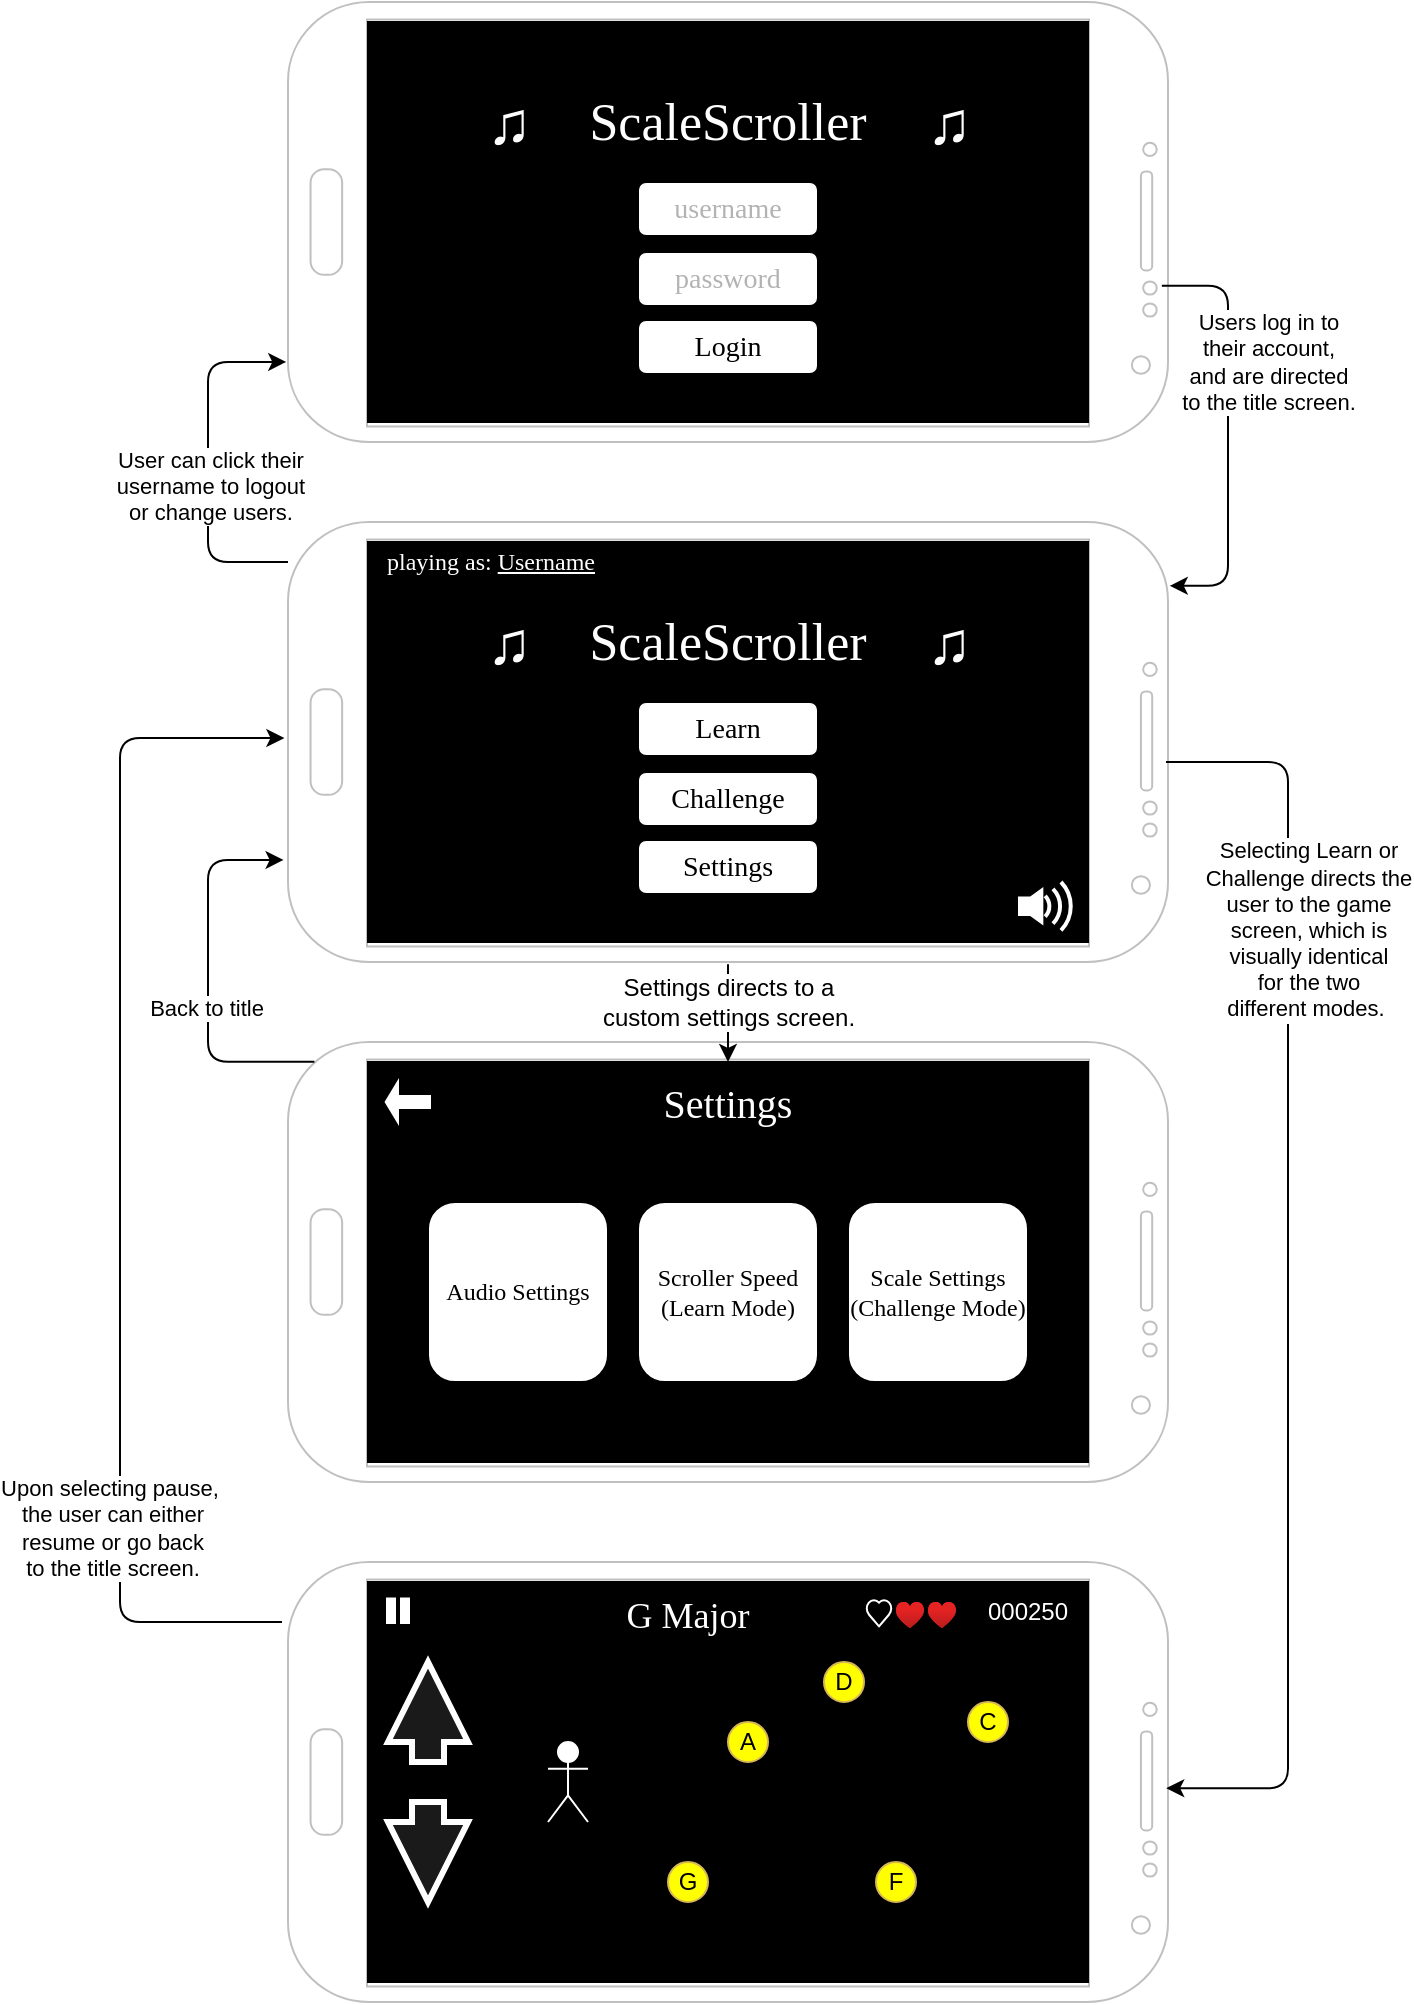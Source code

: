 <mxfile version="13.8.1" type="device"><diagram id="0OVlPYoQBOoQEo0D64S6" name="Page-1"><mxGraphModel dx="460" dy="752" grid="1" gridSize="10" guides="1" tooltips="1" connect="1" arrows="1" fold="1" page="1" pageScale="1" pageWidth="850" pageHeight="1100" math="0" shadow="0"><root><mxCell id="0"/><mxCell id="1" parent="0"/><mxCell id="xfNuSFFdNx6RBjtULfGW-15" value="" style="group" parent="1" vertex="1" connectable="0"><mxGeometry x="180" y="280" width="440" height="220" as="geometry"/></mxCell><mxCell id="xfNuSFFdNx6RBjtULfGW-1" value="" style="verticalLabelPosition=bottom;verticalAlign=top;html=1;shadow=0;dashed=0;strokeWidth=1;shape=mxgraph.android.phone2;strokeColor=#c0c0c0;direction=south;" parent="xfNuSFFdNx6RBjtULfGW-15" vertex="1"><mxGeometry width="440" height="220" as="geometry"/></mxCell><mxCell id="xfNuSFFdNx6RBjtULfGW-3" value="" style="rounded=0;whiteSpace=wrap;html=1;fillColor=#000000;" parent="xfNuSFFdNx6RBjtULfGW-15" vertex="1"><mxGeometry x="40" y="10" width="360" height="200" as="geometry"/></mxCell><mxCell id="xfNuSFFdNx6RBjtULfGW-4" value="&lt;font style=&quot;font-size: 26px&quot; color=&quot;#ffffff&quot; face=&quot;Georgia&quot;&gt;ScaleScroller&lt;/font&gt;" style="text;html=1;align=center;verticalAlign=middle;whiteSpace=wrap;rounded=0;" parent="xfNuSFFdNx6RBjtULfGW-15" vertex="1"><mxGeometry x="140" y="40" width="160" height="40" as="geometry"/></mxCell><mxCell id="xfNuSFFdNx6RBjtULfGW-6" value="&lt;font style=&quot;font-size: 30px&quot;&gt;♫&lt;/font&gt;" style="text;html=1;align=center;verticalAlign=middle;resizable=0;points=[];autosize=1;fontColor=#FFFFFF;" parent="xfNuSFFdNx6RBjtULfGW-15" vertex="1"><mxGeometry x="90" y="45" width="40" height="30" as="geometry"/></mxCell><mxCell id="xfNuSFFdNx6RBjtULfGW-7" value="&lt;font style=&quot;font-size: 30px&quot;&gt;♫&lt;/font&gt;" style="text;html=1;align=center;verticalAlign=middle;resizable=0;points=[];autosize=1;fontColor=#FFFFFF;" parent="xfNuSFFdNx6RBjtULfGW-15" vertex="1"><mxGeometry x="310" y="45" width="40" height="30" as="geometry"/></mxCell><mxCell id="xfNuSFFdNx6RBjtULfGW-8" value="" style="rounded=1;whiteSpace=wrap;html=1;" parent="xfNuSFFdNx6RBjtULfGW-15" vertex="1"><mxGeometry x="175" y="90" width="90" height="27" as="geometry"/></mxCell><mxCell id="xfNuSFFdNx6RBjtULfGW-9" value="" style="rounded=1;whiteSpace=wrap;html=1;" parent="xfNuSFFdNx6RBjtULfGW-15" vertex="1"><mxGeometry x="175" y="125" width="90" height="27" as="geometry"/></mxCell><mxCell id="xfNuSFFdNx6RBjtULfGW-10" value="" style="rounded=1;whiteSpace=wrap;html=1;" parent="xfNuSFFdNx6RBjtULfGW-15" vertex="1"><mxGeometry x="175" y="159" width="90" height="27" as="geometry"/></mxCell><mxCell id="xfNuSFFdNx6RBjtULfGW-11" value="&lt;font style=&quot;font-size: 14px&quot; face=&quot;Georgia&quot;&gt;Learn&lt;/font&gt;" style="text;html=1;strokeColor=none;fillColor=none;align=center;verticalAlign=middle;whiteSpace=wrap;rounded=0;" parent="xfNuSFFdNx6RBjtULfGW-15" vertex="1"><mxGeometry x="170" y="93.5" width="100" height="20" as="geometry"/></mxCell><mxCell id="xfNuSFFdNx6RBjtULfGW-12" value="&lt;font style=&quot;font-size: 14px&quot; face=&quot;Georgia&quot;&gt;Challenge&lt;/font&gt;" style="text;html=1;strokeColor=none;fillColor=none;align=center;verticalAlign=middle;whiteSpace=wrap;rounded=0;" parent="xfNuSFFdNx6RBjtULfGW-15" vertex="1"><mxGeometry x="170" y="128.5" width="100" height="20" as="geometry"/></mxCell><mxCell id="xfNuSFFdNx6RBjtULfGW-13" value="&lt;font style=&quot;font-size: 14px&quot; face=&quot;Georgia&quot;&gt;Settings&lt;/font&gt;" style="text;html=1;strokeColor=none;fillColor=none;align=center;verticalAlign=middle;whiteSpace=wrap;rounded=0;" parent="xfNuSFFdNx6RBjtULfGW-15" vertex="1"><mxGeometry x="170" y="162.5" width="100" height="20" as="geometry"/></mxCell><mxCell id="xfNuSFFdNx6RBjtULfGW-14" value="" style="html=1;verticalLabelPosition=bottom;align=center;labelBackgroundColor=#ffffff;verticalAlign=top;strokeWidth=2;shadow=0;dashed=0;shape=mxgraph.ios7.icons.volume_2;pointerEvents=1;fontColor=#FFFFFF;fillColor=#FFFFFF;strokeColor=#FFFFFF;" parent="xfNuSFFdNx6RBjtULfGW-15" vertex="1"><mxGeometry x="366" y="180" width="27" height="24.2" as="geometry"/></mxCell><mxCell id="xfNuSFFdNx6RBjtULfGW-140" value="&lt;font face=&quot;Georgia&quot;&gt;playing as: &lt;u&gt;Username&lt;/u&gt;&lt;/font&gt;" style="text;html=1;align=center;verticalAlign=middle;resizable=0;points=[];autosize=1;fontColor=#FFFFFF;" parent="xfNuSFFdNx6RBjtULfGW-15" vertex="1"><mxGeometry x="36" y="10" width="130" height="20" as="geometry"/></mxCell><mxCell id="xfNuSFFdNx6RBjtULfGW-17" value="" style="group" parent="1" vertex="1" connectable="0"><mxGeometry x="180" y="540" width="440" height="338" as="geometry"/></mxCell><mxCell id="xfNuSFFdNx6RBjtULfGW-144" value="" style="group" parent="xfNuSFFdNx6RBjtULfGW-17" vertex="1" connectable="0"><mxGeometry width="440" height="220" as="geometry"/></mxCell><mxCell id="xfNuSFFdNx6RBjtULfGW-18" value="" style="verticalLabelPosition=bottom;verticalAlign=top;html=1;shadow=0;dashed=0;strokeWidth=1;shape=mxgraph.android.phone2;strokeColor=#c0c0c0;direction=south;" parent="xfNuSFFdNx6RBjtULfGW-144" vertex="1"><mxGeometry width="440" height="220" as="geometry"/></mxCell><mxCell id="xfNuSFFdNx6RBjtULfGW-19" value="" style="rounded=0;whiteSpace=wrap;html=1;fillColor=#000000;" parent="xfNuSFFdNx6RBjtULfGW-144" vertex="1"><mxGeometry x="40" y="10" width="360" height="200" as="geometry"/></mxCell><mxCell id="xfNuSFFdNx6RBjtULfGW-20" value="&lt;font style=&quot;font-size: 20px&quot; color=&quot;#ffffff&quot; face=&quot;Georgia&quot;&gt;Settings&lt;/font&gt;" style="text;html=1;align=center;verticalAlign=middle;whiteSpace=wrap;rounded=0;" parent="xfNuSFFdNx6RBjtULfGW-144" vertex="1"><mxGeometry x="140" y="10" width="160" height="40" as="geometry"/></mxCell><mxCell id="xfNuSFFdNx6RBjtULfGW-23" value="&lt;font face=&quot;Georgia&quot;&gt;Audio Settings&lt;/font&gt;" style="rounded=1;whiteSpace=wrap;html=1;" parent="xfNuSFFdNx6RBjtULfGW-144" vertex="1"><mxGeometry x="70" y="80" width="90" height="90" as="geometry"/></mxCell><mxCell id="xfNuSFFdNx6RBjtULfGW-36" value="&lt;span&gt;&lt;font face=&quot;Georgia&quot;&gt;Scale Settings (Challenge Mode)&lt;/font&gt;&lt;/span&gt;" style="rounded=1;whiteSpace=wrap;html=1;" parent="xfNuSFFdNx6RBjtULfGW-144" vertex="1"><mxGeometry x="280" y="80" width="90" height="90" as="geometry"/></mxCell><mxCell id="xfNuSFFdNx6RBjtULfGW-35" value="&lt;font face=&quot;Georgia&quot;&gt;Scroller Speed&lt;br&gt;(Learn Mode)&lt;/font&gt;" style="rounded=1;whiteSpace=wrap;html=1;" parent="xfNuSFFdNx6RBjtULfGW-144" vertex="1"><mxGeometry x="175" y="80" width="90" height="90" as="geometry"/></mxCell><mxCell id="xfNuSFFdNx6RBjtULfGW-141" value="" style="shape=singleArrow;direction=west;whiteSpace=wrap;html=1;sketch=0;strokeColor=#FFFFFF;strokeWidth=3;fillColor=#ffffff;fontColor=#FFFFFF;" parent="xfNuSFFdNx6RBjtULfGW-144" vertex="1"><mxGeometry x="50" y="23.36" width="20" height="13.28" as="geometry"/></mxCell><mxCell id="xfNuSFFdNx6RBjtULfGW-37" value="" style="group" parent="1" vertex="1" connectable="0"><mxGeometry x="180" y="800" width="440" height="220" as="geometry"/></mxCell><mxCell id="xfNuSFFdNx6RBjtULfGW-38" value="" style="verticalLabelPosition=bottom;verticalAlign=top;html=1;shadow=0;dashed=0;strokeWidth=1;shape=mxgraph.android.phone2;strokeColor=#c0c0c0;direction=south;" parent="xfNuSFFdNx6RBjtULfGW-37" vertex="1"><mxGeometry width="440" height="220" as="geometry"/></mxCell><mxCell id="xfNuSFFdNx6RBjtULfGW-39" value="" style="rounded=0;whiteSpace=wrap;html=1;fillColor=#000000;" parent="xfNuSFFdNx6RBjtULfGW-37" vertex="1"><mxGeometry x="40" y="10" width="360" height="200" as="geometry"/></mxCell><mxCell id="xfNuSFFdNx6RBjtULfGW-50" value="Actor" style="shape=umlActor;verticalLabelPosition=bottom;verticalAlign=top;html=1;outlineConnect=0;textOpacity=0;strokeColor=#FFFFFF;" parent="xfNuSFFdNx6RBjtULfGW-37" vertex="1"><mxGeometry x="130" y="90" width="20" height="40" as="geometry"/></mxCell><mxCell id="xfNuSFFdNx6RBjtULfGW-51" value="" style="html=1;shadow=0;dashed=0;align=center;verticalAlign=middle;shape=mxgraph.arrows2.arrow;dy=0.6;dx=40;direction=north;notch=0;fillColor=#1A1A1A;strokeColor=#FFFFFF;strokeWidth=3;" parent="xfNuSFFdNx6RBjtULfGW-37" vertex="1"><mxGeometry x="50" y="50" width="40" height="50" as="geometry"/></mxCell><mxCell id="xfNuSFFdNx6RBjtULfGW-52" value="" style="html=1;shadow=0;dashed=0;align=center;verticalAlign=middle;shape=mxgraph.arrows2.arrow;dy=0.6;dx=40;direction=south;notch=0;fillColor=#1A1A1A;strokeColor=#FFFFFF;strokeWidth=3;" parent="xfNuSFFdNx6RBjtULfGW-37" vertex="1"><mxGeometry x="50" y="120" width="40" height="50" as="geometry"/></mxCell><mxCell id="xfNuSFFdNx6RBjtULfGW-81" value="" style="shape=image;html=1;verticalAlign=top;verticalLabelPosition=bottom;labelBackgroundColor=#ffffff;imageAspect=0;aspect=fixed;image=https://cdn3.iconfinder.com/data/icons/49handdrawing/128x128/hint.png;sketch=0;strokeColor=#FFFFFF;strokeWidth=3;fillColor=#FFFFFF;fontColor=#FFFFFF;" parent="xfNuSFFdNx6RBjtULfGW-37" vertex="1"><mxGeometry x="130" y="70" width="30" height="30" as="geometry"/></mxCell><mxCell id="xfNuSFFdNx6RBjtULfGW-114" value="&lt;font style=&quot;font-size: 18px&quot; face=&quot;Georgia&quot; color=&quot;#ffffff&quot;&gt;G Major&lt;/font&gt;" style="text;html=1;strokeColor=none;fillColor=none;align=center;verticalAlign=middle;whiteSpace=wrap;rounded=0;" parent="xfNuSFFdNx6RBjtULfGW-37" vertex="1"><mxGeometry x="160" y="16.72" width="80" height="20" as="geometry"/></mxCell><mxCell id="xfNuSFFdNx6RBjtULfGW-115" value="" style="aspect=fixed;html=1;points=[];align=center;image;fontSize=12;image=img/lib/azure2/general/Heart.svg;fillColor=#000000;" parent="xfNuSFFdNx6RBjtULfGW-37" vertex="1"><mxGeometry x="320" y="20" width="14" height="13.13" as="geometry"/></mxCell><mxCell id="xfNuSFFdNx6RBjtULfGW-116" value="" style="aspect=fixed;html=1;points=[];align=center;image;fontSize=12;image=img/lib/azure2/general/Heart.svg;fillColor=#000000;" parent="xfNuSFFdNx6RBjtULfGW-37" vertex="1"><mxGeometry x="304" y="20" width="14" height="13.13" as="geometry"/></mxCell><mxCell id="xfNuSFFdNx6RBjtULfGW-117" value="" style="verticalLabelPosition=bottom;verticalAlign=top;html=1;shape=mxgraph.basic.heart;strokeColor=#FFFFFF;fillColor=#000000;" parent="xfNuSFFdNx6RBjtULfGW-37" vertex="1"><mxGeometry x="289" y="18.72" width="13" height="13.43" as="geometry"/></mxCell><mxCell id="xfNuSFFdNx6RBjtULfGW-118" value="000250" style="text;html=1;strokeColor=none;align=center;verticalAlign=middle;whiteSpace=wrap;rounded=0;fontColor=#FFFFFF;" parent="xfNuSFFdNx6RBjtULfGW-37" vertex="1"><mxGeometry x="350" y="15.43" width="40" height="20" as="geometry"/></mxCell><mxCell id="xfNuSFFdNx6RBjtULfGW-120" value="" style="ellipse;whiteSpace=wrap;html=1;aspect=fixed;strokeColor=#d6b656;fillColor=#FFFF00;" parent="xfNuSFFdNx6RBjtULfGW-37" vertex="1"><mxGeometry x="220" y="80" width="20" height="20" as="geometry"/></mxCell><mxCell id="xfNuSFFdNx6RBjtULfGW-121" value="" style="ellipse;whiteSpace=wrap;html=1;aspect=fixed;strokeColor=#d6b656;fillColor=#FFFF00;" parent="xfNuSFFdNx6RBjtULfGW-37" vertex="1"><mxGeometry x="268" y="50" width="20" height="20" as="geometry"/></mxCell><mxCell id="xfNuSFFdNx6RBjtULfGW-122" value="" style="ellipse;whiteSpace=wrap;html=1;aspect=fixed;strokeColor=#d6b656;fillColor=#FFFF00;" parent="xfNuSFFdNx6RBjtULfGW-37" vertex="1"><mxGeometry x="190" y="150" width="20" height="20" as="geometry"/></mxCell><mxCell id="xfNuSFFdNx6RBjtULfGW-123" value="" style="ellipse;whiteSpace=wrap;html=1;aspect=fixed;strokeColor=#d6b656;fillColor=#FFFF00;" parent="xfNuSFFdNx6RBjtULfGW-37" vertex="1"><mxGeometry x="294" y="150" width="20" height="20" as="geometry"/></mxCell><mxCell id="xfNuSFFdNx6RBjtULfGW-124" value="" style="ellipse;whiteSpace=wrap;html=1;aspect=fixed;strokeColor=#d6b656;fillColor=#FFFF00;" parent="xfNuSFFdNx6RBjtULfGW-37" vertex="1"><mxGeometry x="340" y="70" width="20" height="20" as="geometry"/></mxCell><mxCell id="xfNuSFFdNx6RBjtULfGW-125" value="G" style="text;html=1;strokeColor=none;fillColor=none;align=center;verticalAlign=middle;whiteSpace=wrap;rounded=0;" parent="xfNuSFFdNx6RBjtULfGW-37" vertex="1"><mxGeometry x="190" y="150" width="20" height="20" as="geometry"/></mxCell><mxCell id="xfNuSFFdNx6RBjtULfGW-126" value="C" style="text;html=1;strokeColor=none;fillColor=none;align=center;verticalAlign=middle;whiteSpace=wrap;rounded=0;" parent="xfNuSFFdNx6RBjtULfGW-37" vertex="1"><mxGeometry x="340" y="70" width="20" height="20" as="geometry"/></mxCell><mxCell id="xfNuSFFdNx6RBjtULfGW-127" value="D" style="text;html=1;strokeColor=none;fillColor=none;align=center;verticalAlign=middle;whiteSpace=wrap;rounded=0;" parent="xfNuSFFdNx6RBjtULfGW-37" vertex="1"><mxGeometry x="268" y="50" width="20" height="20" as="geometry"/></mxCell><mxCell id="xfNuSFFdNx6RBjtULfGW-128" value="A" style="text;html=1;strokeColor=none;fillColor=none;align=center;verticalAlign=middle;whiteSpace=wrap;rounded=0;" parent="xfNuSFFdNx6RBjtULfGW-37" vertex="1"><mxGeometry x="220" y="80" width="20" height="20" as="geometry"/></mxCell><mxCell id="xfNuSFFdNx6RBjtULfGW-129" value="F" style="text;html=1;strokeColor=none;fillColor=none;align=center;verticalAlign=middle;whiteSpace=wrap;rounded=0;" parent="xfNuSFFdNx6RBjtULfGW-37" vertex="1"><mxGeometry x="294" y="150" width="20" height="20" as="geometry"/></mxCell><mxCell id="xfNuSFFdNx6RBjtULfGW-143" value="" style="html=1;verticalLabelPosition=bottom;align=center;labelBackgroundColor=#ffffff;verticalAlign=top;strokeWidth=2;shadow=0;dashed=0;shape=mxgraph.ios7.icons.pause;pointerEvents=1;sketch=0;fillColor=#ffffff;fontColor=#FFFFFF;strokeColor=#FFFFFF;" parent="xfNuSFFdNx6RBjtULfGW-37" vertex="1"><mxGeometry x="50" y="18.72" width="10" height="11.28" as="geometry"/></mxCell><mxCell id="xfNuSFFdNx6RBjtULfGW-145" value="" style="group" parent="1" vertex="1" connectable="0"><mxGeometry x="180" y="20" width="440" height="220" as="geometry"/></mxCell><mxCell id="xfNuSFFdNx6RBjtULfGW-146" value="" style="verticalLabelPosition=bottom;verticalAlign=top;html=1;shadow=0;dashed=0;strokeWidth=1;shape=mxgraph.android.phone2;strokeColor=#c0c0c0;direction=south;" parent="xfNuSFFdNx6RBjtULfGW-145" vertex="1"><mxGeometry width="440" height="220" as="geometry"/></mxCell><mxCell id="xfNuSFFdNx6RBjtULfGW-159" value="" style="group" parent="xfNuSFFdNx6RBjtULfGW-145" vertex="1" connectable="0"><mxGeometry x="40" y="10" width="360" height="200" as="geometry"/></mxCell><mxCell id="xfNuSFFdNx6RBjtULfGW-147" value="" style="rounded=0;whiteSpace=wrap;html=1;fillColor=#000000;" parent="xfNuSFFdNx6RBjtULfGW-159" vertex="1"><mxGeometry width="360" height="200" as="geometry"/></mxCell><mxCell id="xfNuSFFdNx6RBjtULfGW-148" value="&lt;font style=&quot;font-size: 26px&quot; color=&quot;#ffffff&quot; face=&quot;Georgia&quot;&gt;ScaleScroller&lt;/font&gt;" style="text;html=1;align=center;verticalAlign=middle;whiteSpace=wrap;rounded=0;" parent="xfNuSFFdNx6RBjtULfGW-159" vertex="1"><mxGeometry x="100" y="30" width="160" height="40" as="geometry"/></mxCell><mxCell id="xfNuSFFdNx6RBjtULfGW-149" value="&lt;font style=&quot;font-size: 30px&quot;&gt;♫&lt;/font&gt;" style="text;html=1;align=center;verticalAlign=middle;resizable=0;points=[];autosize=1;fontColor=#FFFFFF;" parent="xfNuSFFdNx6RBjtULfGW-159" vertex="1"><mxGeometry x="50" y="35" width="40" height="30" as="geometry"/></mxCell><mxCell id="xfNuSFFdNx6RBjtULfGW-150" value="&lt;font style=&quot;font-size: 30px&quot;&gt;♫&lt;/font&gt;" style="text;html=1;align=center;verticalAlign=middle;resizable=0;points=[];autosize=1;fontColor=#FFFFFF;" parent="xfNuSFFdNx6RBjtULfGW-159" vertex="1"><mxGeometry x="270" y="35" width="40" height="30" as="geometry"/></mxCell><mxCell id="xfNuSFFdNx6RBjtULfGW-151" value="" style="rounded=1;whiteSpace=wrap;html=1;" parent="xfNuSFFdNx6RBjtULfGW-159" vertex="1"><mxGeometry x="135" y="80" width="90" height="27" as="geometry"/></mxCell><mxCell id="xfNuSFFdNx6RBjtULfGW-152" value="" style="rounded=1;whiteSpace=wrap;html=1;" parent="xfNuSFFdNx6RBjtULfGW-159" vertex="1"><mxGeometry x="135" y="115" width="90" height="27" as="geometry"/></mxCell><mxCell id="xfNuSFFdNx6RBjtULfGW-153" value="" style="rounded=1;whiteSpace=wrap;html=1;" parent="xfNuSFFdNx6RBjtULfGW-159" vertex="1"><mxGeometry x="135" y="149" width="90" height="27" as="geometry"/></mxCell><mxCell id="xfNuSFFdNx6RBjtULfGW-154" value="&lt;font style=&quot;font-size: 14px&quot; face=&quot;Georgia&quot; color=&quot;#b3b3b3&quot;&gt;username&lt;/font&gt;" style="text;html=1;strokeColor=none;fillColor=none;align=center;verticalAlign=middle;whiteSpace=wrap;rounded=0;" parent="xfNuSFFdNx6RBjtULfGW-159" vertex="1"><mxGeometry x="130" y="83.5" width="100" height="20" as="geometry"/></mxCell><mxCell id="xfNuSFFdNx6RBjtULfGW-155" value="&lt;font face=&quot;Georgia&quot; color=&quot;#b3b3b3&quot;&gt;&lt;span style=&quot;font-size: 14px&quot;&gt;password&lt;/span&gt;&lt;/font&gt;" style="text;html=1;strokeColor=none;fillColor=none;align=center;verticalAlign=middle;whiteSpace=wrap;rounded=0;" parent="xfNuSFFdNx6RBjtULfGW-159" vertex="1"><mxGeometry x="130" y="118.5" width="100" height="20" as="geometry"/></mxCell><mxCell id="xfNuSFFdNx6RBjtULfGW-156" value="&lt;font style=&quot;font-size: 14px&quot; face=&quot;Georgia&quot;&gt;Login&lt;/font&gt;" style="text;html=1;strokeColor=none;fillColor=none;align=center;verticalAlign=middle;whiteSpace=wrap;rounded=0;" parent="xfNuSFFdNx6RBjtULfGW-159" vertex="1"><mxGeometry x="130" y="152.5" width="100" height="20" as="geometry"/></mxCell><mxCell id="xfNuSFFdNx6RBjtULfGW-160" value="" style="edgeStyle=orthogonalEdgeStyle;fontSize=12;html=1;endArrow=classic;endFill=1;exitX=0.645;exitY=0.007;exitDx=0;exitDy=0;exitPerimeter=0;entryX=0.145;entryY=-0.002;entryDx=0;entryDy=0;entryPerimeter=0;" parent="1" source="xfNuSFFdNx6RBjtULfGW-146" target="xfNuSFFdNx6RBjtULfGW-1" edge="1"><mxGeometry width="100" height="100" relative="1" as="geometry"><mxPoint x="630" y="220" as="sourcePoint"/><mxPoint x="690" y="130" as="targetPoint"/><Array as="points"><mxPoint x="650" y="162"/><mxPoint x="650" y="312"/></Array></mxGeometry></mxCell><mxCell id="xfNuSFFdNx6RBjtULfGW-163" value="&lt;font color=&quot;#000000&quot;&gt;Users log in to&lt;br&gt;their account,&lt;br&gt;and are directed&lt;br&gt;to the title screen.&lt;br&gt;&lt;/font&gt;" style="edgeLabel;html=1;align=center;verticalAlign=middle;resizable=0;points=[];fontColor=#FFFFFF;" parent="xfNuSFFdNx6RBjtULfGW-160" vertex="1" connectable="0"><mxGeometry x="-0.773" y="-20" relative="1" as="geometry"><mxPoint x="29.08" y="18.1" as="offset"/></mxGeometry></mxCell><mxCell id="xfNuSFFdNx6RBjtULfGW-165" value="" style="fontSize=12;html=1;endArrow=none;endFill=0;entryX=0.045;entryY=0.97;entryDx=0;entryDy=0;entryPerimeter=0;edgeStyle=orthogonalEdgeStyle;exitX=0.768;exitY=1.005;exitDx=0;exitDy=0;exitPerimeter=0;startArrow=classic;startFill=1;" parent="1" source="xfNuSFFdNx6RBjtULfGW-1" target="xfNuSFFdNx6RBjtULfGW-18" edge="1"><mxGeometry width="100" height="100" relative="1" as="geometry"><mxPoint x="140" y="450" as="sourcePoint"/><mxPoint x="270" y="570" as="targetPoint"/><Array as="points"><mxPoint x="140" y="449"/><mxPoint x="140" y="550"/></Array></mxGeometry></mxCell><mxCell id="xfNuSFFdNx6RBjtULfGW-167" value="&lt;font color=&quot;#000000&quot;&gt;Back to title&lt;/font&gt;" style="edgeLabel;html=1;align=center;verticalAlign=middle;resizable=0;points=[];fontColor=#FFFFFF;" parent="xfNuSFFdNx6RBjtULfGW-165" vertex="1" connectable="0"><mxGeometry x="0.165" y="-1" relative="1" as="geometry"><mxPoint as="offset"/></mxGeometry></mxCell><mxCell id="xfNuSFFdNx6RBjtULfGW-168" value="Settings directs to a &lt;br&gt;custom settings screen." style="fontSize=12;html=1;endArrow=none;endFill=0;entryX=1.005;entryY=0.5;entryDx=0;entryDy=0;entryPerimeter=0;exitX=0.5;exitY=0;exitDx=0;exitDy=0;startArrow=classic;startFill=1;" parent="1" source="xfNuSFFdNx6RBjtULfGW-20" target="xfNuSFFdNx6RBjtULfGW-1" edge="1"><mxGeometry x="0.227" width="100" height="100" relative="1" as="geometry"><mxPoint x="420" y="590" as="sourcePoint"/><mxPoint x="520" y="490" as="targetPoint"/><mxPoint as="offset"/></mxGeometry></mxCell><mxCell id="xfNuSFFdNx6RBjtULfGW-169" value="" style="edgeStyle=orthogonalEdgeStyle;fontSize=12;html=1;endArrow=none;endFill=0;exitX=0.491;exitY=0.995;exitDx=0;exitDy=0;exitPerimeter=0;startArrow=classic;startFill=1;" parent="1" edge="1"><mxGeometry width="100" height="100" relative="1" as="geometry"><mxPoint x="178.2" y="388.02" as="sourcePoint"/><mxPoint x="177" y="830" as="targetPoint"/><Array as="points"><mxPoint x="96" y="388"/><mxPoint x="96" y="830"/></Array></mxGeometry></mxCell><mxCell id="xfNuSFFdNx6RBjtULfGW-170" value="&lt;font color=&quot;#000000&quot;&gt;Upon selecting pause,&amp;nbsp;&lt;br&gt;the user can either&lt;br&gt;resume or go back&lt;br&gt;to the title screen.&lt;br&gt;&lt;/font&gt;" style="edgeLabel;html=1;align=center;verticalAlign=middle;resizable=0;points=[];fontColor=#FFFFFF;" parent="xfNuSFFdNx6RBjtULfGW-169" vertex="1" connectable="0"><mxGeometry x="0.577" y="-4" relative="1" as="geometry"><mxPoint as="offset"/></mxGeometry></mxCell><mxCell id="xfNuSFFdNx6RBjtULfGW-171" value="" style="edgeStyle=orthogonalEdgeStyle;fontSize=12;html=1;endArrow=classic;endFill=1;entryX=0.514;entryY=0.002;entryDx=0;entryDy=0;entryPerimeter=0;" parent="1" target="xfNuSFFdNx6RBjtULfGW-38" edge="1"><mxGeometry width="100" height="100" relative="1" as="geometry"><mxPoint x="619" y="400" as="sourcePoint"/><mxPoint x="730" y="790" as="targetPoint"/><Array as="points"><mxPoint x="622" y="400"/><mxPoint x="680" y="400"/><mxPoint x="680" y="913"/></Array></mxGeometry></mxCell><mxCell id="xfNuSFFdNx6RBjtULfGW-174" value="&lt;font color=&quot;#000000&quot;&gt;Selecting Learn or&lt;br&gt;Challenge directs the&lt;br&gt;user to the game&lt;br&gt;screen, which is &lt;br&gt;visually identical&lt;br&gt;for the two &lt;br&gt;different modes.&amp;nbsp;&lt;/font&gt;" style="edgeLabel;html=1;align=center;verticalAlign=middle;resizable=0;points=[];fontColor=#FFFFFF;" parent="xfNuSFFdNx6RBjtULfGW-171" vertex="1" connectable="0"><mxGeometry x="-0.729" y="-3" relative="1" as="geometry"><mxPoint x="13" y="59.2" as="offset"/></mxGeometry></mxCell><mxCell id="9sz9XXo2eKdFtHF5-nZc-1" value="" style="fontSize=12;html=1;endArrow=none;endFill=0;entryX=0.091;entryY=1;entryDx=0;entryDy=0;entryPerimeter=0;exitX=0.818;exitY=1.002;exitDx=0;exitDy=0;exitPerimeter=0;edgeStyle=orthogonalEdgeStyle;startArrow=classic;startFill=1;" edge="1" parent="1" source="xfNuSFFdNx6RBjtULfGW-146" target="xfNuSFFdNx6RBjtULfGW-1"><mxGeometry width="100" height="100" relative="1" as="geometry"><mxPoint x="60" y="310" as="sourcePoint"/><mxPoint x="160" y="210" as="targetPoint"/><Array as="points"><mxPoint x="140" y="200"/><mxPoint x="140" y="300"/></Array></mxGeometry></mxCell><mxCell id="9sz9XXo2eKdFtHF5-nZc-2" value="User can click their&lt;br&gt;username to logout&lt;br&gt;or change users." style="edgeLabel;html=1;align=center;verticalAlign=middle;resizable=0;points=[];" vertex="1" connectable="0" parent="9sz9XXo2eKdFtHF5-nZc-1"><mxGeometry x="0.129" y="1" relative="1" as="geometry"><mxPoint as="offset"/></mxGeometry></mxCell></root></mxGraphModel></diagram></mxfile>